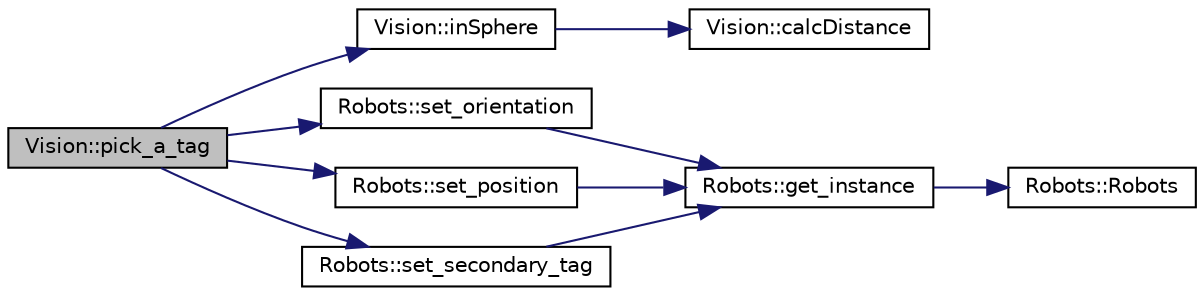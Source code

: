 digraph "Vision::pick_a_tag"
{
 // INTERACTIVE_SVG=YES
  edge [fontname="Helvetica",fontsize="10",labelfontname="Helvetica",labelfontsize="10"];
  node [fontname="Helvetica",fontsize="10",shape=record];
  rankdir="LR";
  Node217 [label="Vision::pick_a_tag",height=0.2,width=0.4,color="black", fillcolor="grey75", style="filled", fontcolor="black"];
  Node217 -> Node218 [color="midnightblue",fontsize="10",style="solid",fontname="Helvetica"];
  Node218 [label="Vision::inSphere",height=0.2,width=0.4,color="black", fillcolor="white", style="filled",URL="$class_vision.html#a52fc530a0beea6bc8821cb83c5ae2cc5"];
  Node218 -> Node219 [color="midnightblue",fontsize="10",style="solid",fontname="Helvetica"];
  Node219 [label="Vision::calcDistance",height=0.2,width=0.4,color="black", fillcolor="white", style="filled",URL="$class_vision.html#a4f6f281bd1aaacad29c9e48f4d8fb1b9"];
  Node217 -> Node220 [color="midnightblue",fontsize="10",style="solid",fontname="Helvetica"];
  Node220 [label="Robots::set_orientation",height=0.2,width=0.4,color="black", fillcolor="white", style="filled",URL="$class_robots.html#a9040aa6c409fe67186aaa52f9183b7c1"];
  Node220 -> Node221 [color="midnightblue",fontsize="10",style="solid",fontname="Helvetica"];
  Node221 [label="Robots::get_instance",height=0.2,width=0.4,color="black", fillcolor="white", style="filled",URL="$class_robots.html#a589bce74db5f34af384952d48435168f"];
  Node221 -> Node222 [color="midnightblue",fontsize="10",style="solid",fontname="Helvetica"];
  Node222 [label="Robots::Robots",height=0.2,width=0.4,color="black", fillcolor="white", style="filled",URL="$class_robots.html#aa2745a48ebd3e52b9a3020f6afbcb25d",tooltip="Initializes our arrays. "];
  Node217 -> Node223 [color="midnightblue",fontsize="10",style="solid",fontname="Helvetica"];
  Node223 [label="Robots::set_position",height=0.2,width=0.4,color="black", fillcolor="white", style="filled",URL="$class_robots.html#a96ac427f418c25db0c74295f75a58cbb"];
  Node223 -> Node221 [color="midnightblue",fontsize="10",style="solid",fontname="Helvetica"];
  Node217 -> Node224 [color="midnightblue",fontsize="10",style="solid",fontname="Helvetica"];
  Node224 [label="Robots::set_secondary_tag",height=0.2,width=0.4,color="black", fillcolor="white", style="filled",URL="$class_robots.html#a40620e7ef7a3003736ab1c0b82c2b3b2"];
  Node224 -> Node221 [color="midnightblue",fontsize="10",style="solid",fontname="Helvetica"];
}
